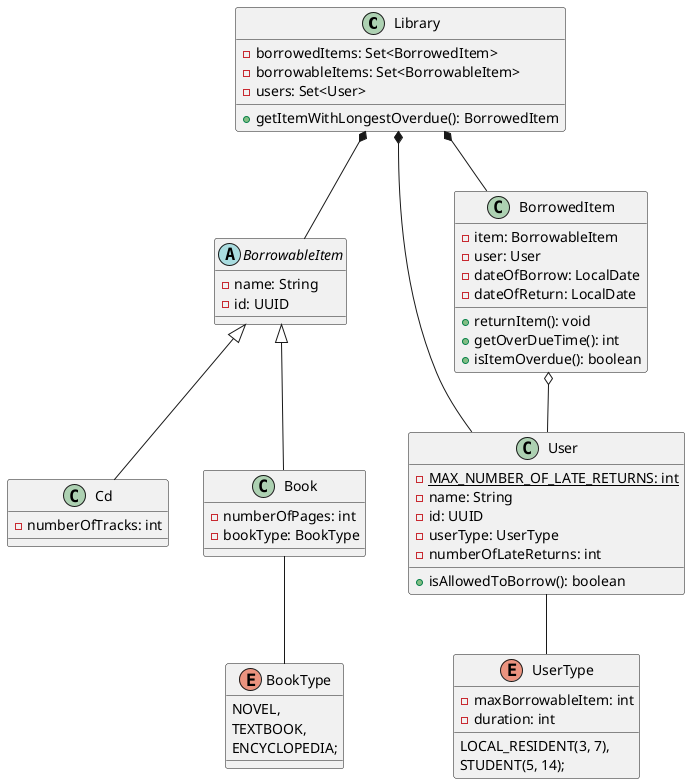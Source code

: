@startuml
class Library {
- borrowedItems: Set<BorrowedItem>
- borrowableItems: Set<BorrowableItem>
- users: Set<User>
+ getItemWithLongestOverdue(): BorrowedItem
}
abstract class BorrowableItem {
- name: String
- id: UUID
}
class Cd extends BorrowableItem {
- numberOfTracks: int
}
class Book extends BorrowableItem {
- numberOfPages: int
- bookType: BookType
}
enum BookType {
NOVEL,
TEXTBOOK,
ENCYCLOPEDIA;
}
class User {
- {static} MAX_NUMBER_OF_LATE_RETURNS: int
- name: String
- id: UUID
- userType: UserType
- numberOfLateReturns: int
+ isAllowedToBorrow(): boolean

}
enum UserType {
LOCAL_RESIDENT(3, 7),
STUDENT(5, 14);
- maxBorrowableItem: int
- duration: int
}
class BorrowedItem {
- item: BorrowableItem
- user: User
- dateOfBorrow: LocalDate
- dateOfReturn: LocalDate
+ returnItem(): void
+ getOverDueTime(): int
+ isItemOverdue(): boolean
}
Library *-- User
User -- UserType
Book -- BookType
Library *-- BorrowedItem
Library *-- BorrowableItem
BorrowedItem o-- User
@enduml